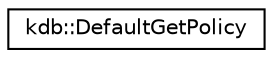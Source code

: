 digraph "Graphical Class Hierarchy"
{
  edge [fontname="Helvetica",fontsize="10",labelfontname="Helvetica",labelfontsize="10"];
  node [fontname="Helvetica",fontsize="10",shape=record];
  rankdir="LR";
  Node1 [label="kdb::DefaultGetPolicy",height=0.2,width=0.4,color="black", fillcolor="white", style="filled",URL="$classkdb_1_1DefaultGetPolicy.html",tooltip="Implements lookup with spec. "];
}
